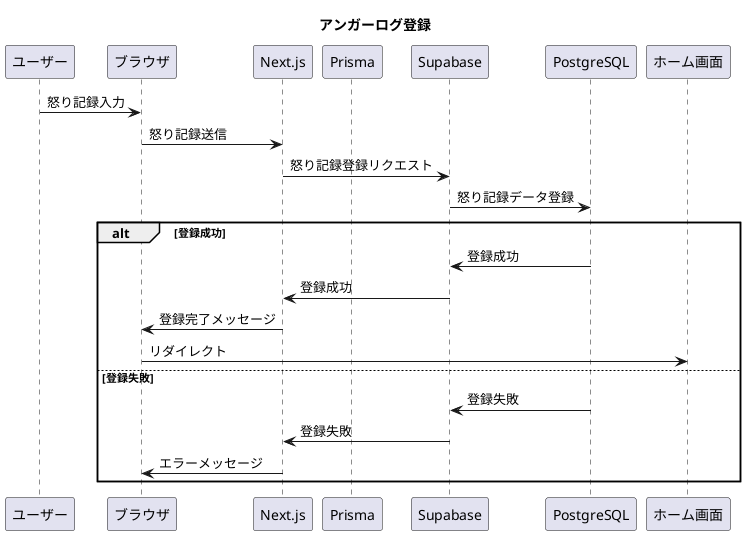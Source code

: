 @startuml funcAngerLogInsert 
title "アンガーログ登録"
participant ユーザー
participant ブラウザ
participant Next.js
participant Prisma
participant Supabase
participant PostgreSQL
participant ホーム画面

ユーザー -> ブラウザ: 怒り記録入力
ブラウザ -> Next.js: 怒り記録送信
Next.js -> Supabase: 怒り記録登録リクエスト
Supabase -> PostgreSQL: 怒り記録データ登録
alt 登録成功
PostgreSQL -> Supabase: 登録成功
  Supabase -> Next.js: 登録成功
  Next.js -> ブラウザ: 登録完了メッセージ
  ブラウザ -> ホーム画面: リダイレクト
else 登録失敗
  PostgreSQL -> Supabase: 登録失敗
  Supabase -> Next.js: 登録失敗
  Next.js -> ブラウザ: エラーメッセージ
end
@enduml